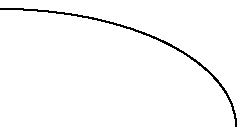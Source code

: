prologues :=3;

beginfig(1);

% not sure how it should be done, this way is not elegant

pair A,B,C,D;
u:=3cm;
A:=(-u,0);
B:=(u,0);
C:=A;
D:=B;
alpha:=60;

transform t;
t = identity rotated alpha shifted (2u,-4u);

path p;
p := fullcircle xscaled 2u yscaled u;

draw p;
p:= p transformed t;
A:= A transformed t;
B:= B transformed t;
draw p;

draw C{down}..A{dir (alpha-90)};
draw D{down}..B{dir (alpha-90)};

endfig;
end;


